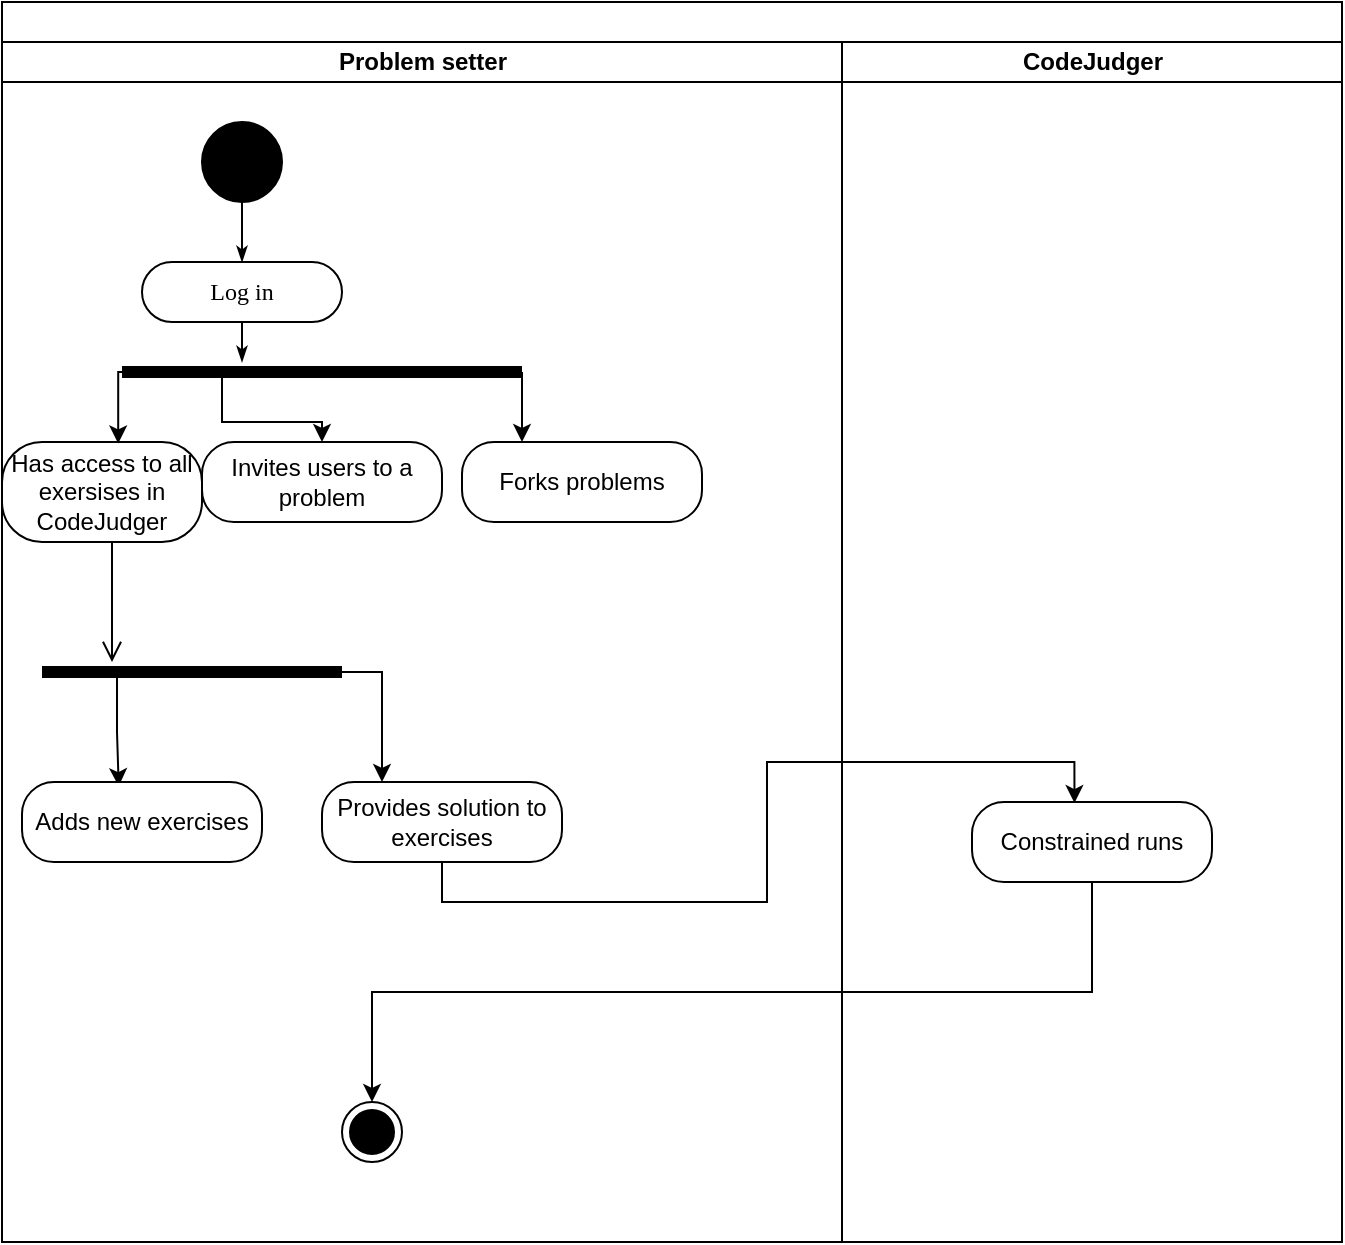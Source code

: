 <mxfile version="17.5.0" type="device"><diagram name="Page-1" id="0783ab3e-0a74-02c8-0abd-f7b4e66b4bec"><mxGraphModel dx="782" dy="421" grid="1" gridSize="10" guides="1" tooltips="1" connect="1" arrows="1" fold="1" page="1" pageScale="1" pageWidth="850" pageHeight="1100" background="none" math="0" shadow="0"><root><mxCell id="0"/><mxCell id="1" parent="0"/><mxCell id="1c1d494c118603dd-1" value="" style="swimlane;html=1;childLayout=stackLayout;startSize=20;rounded=0;shadow=0;comic=0;labelBackgroundColor=none;strokeWidth=1;fontFamily=Verdana;fontSize=12;align=center;" parent="1" vertex="1"><mxGeometry x="40" y="20" width="670" height="620" as="geometry"/></mxCell><mxCell id="1c1d494c118603dd-2" value="Problem setter" style="swimlane;html=1;startSize=20;" parent="1c1d494c118603dd-1" vertex="1"><mxGeometry y="20" width="420" height="600" as="geometry"/></mxCell><mxCell id="60571a20871a0731-4" value="" style="ellipse;whiteSpace=wrap;html=1;rounded=0;shadow=0;comic=0;labelBackgroundColor=none;strokeWidth=1;fillColor=#000000;fontFamily=Verdana;fontSize=12;align=center;" parent="1c1d494c118603dd-2" vertex="1"><mxGeometry x="100" y="40" width="40" height="40" as="geometry"/></mxCell><mxCell id="60571a20871a0731-8" value="Log in" style="rounded=1;whiteSpace=wrap;html=1;shadow=0;comic=0;labelBackgroundColor=none;strokeWidth=1;fontFamily=Verdana;fontSize=12;align=center;arcSize=50;" parent="1c1d494c118603dd-2" vertex="1"><mxGeometry x="70" y="110" width="100" height="30" as="geometry"/></mxCell><mxCell id="1c1d494c118603dd-27" style="edgeStyle=orthogonalEdgeStyle;rounded=0;html=1;labelBackgroundColor=none;startArrow=none;startFill=0;startSize=5;endArrow=classicThin;endFill=1;endSize=5;jettySize=auto;orthogonalLoop=1;strokeWidth=1;fontFamily=Verdana;fontSize=12" parent="1c1d494c118603dd-2" source="60571a20871a0731-4" target="60571a20871a0731-8" edge="1"><mxGeometry relative="1" as="geometry"/></mxCell><mxCell id="1Fmk5BBtBqNsdbVWVFkY-2" value="Has access to all exersises in CodeJudger" style="rounded=1;whiteSpace=wrap;html=1;arcSize=40;fontColor=#000000;fillColor=#FFFFFF;strokeColor=#000000;" parent="1c1d494c118603dd-2" vertex="1"><mxGeometry y="200" width="100" height="50" as="geometry"/></mxCell><mxCell id="1Fmk5BBtBqNsdbVWVFkY-3" value="" style="edgeStyle=orthogonalEdgeStyle;html=1;verticalAlign=bottom;endArrow=open;endSize=8;strokeColor=#000000;rounded=0;" parent="1c1d494c118603dd-2" source="1Fmk5BBtBqNsdbVWVFkY-2" edge="1"><mxGeometry relative="1" as="geometry"><mxPoint x="55" y="310" as="targetPoint"/><Array as="points"><mxPoint x="55" y="250"/><mxPoint x="55" y="250"/></Array></mxGeometry></mxCell><mxCell id="1Fmk5BBtBqNsdbVWVFkY-4" value="Invites users to a problem" style="rounded=1;whiteSpace=wrap;html=1;arcSize=40;fontColor=#000000;fillColor=#FFFFFF;strokeColor=#000000;" parent="1c1d494c118603dd-2" vertex="1"><mxGeometry x="100" y="200" width="120" height="40" as="geometry"/></mxCell><mxCell id="1Fmk5BBtBqNsdbVWVFkY-6" value="Forks problems" style="rounded=1;whiteSpace=wrap;html=1;arcSize=40;fontColor=#000000;fillColor=#FFFFFF;strokeColor=#000000;" parent="1c1d494c118603dd-2" vertex="1"><mxGeometry x="230" y="200" width="120" height="40" as="geometry"/></mxCell><mxCell id="1Fmk5BBtBqNsdbVWVFkY-12" style="edgeStyle=orthogonalEdgeStyle;rounded=0;orthogonalLoop=1;jettySize=auto;html=1;exitX=0;exitY=0.5;exitDx=0;exitDy=0;exitPerimeter=0;entryX=0.581;entryY=0.015;entryDx=0;entryDy=0;entryPerimeter=0;strokeColor=#000000;" parent="1c1d494c118603dd-2" source="1Fmk5BBtBqNsdbVWVFkY-10" target="1Fmk5BBtBqNsdbVWVFkY-2" edge="1"><mxGeometry relative="1" as="geometry"/></mxCell><mxCell id="1Fmk5BBtBqNsdbVWVFkY-13" style="edgeStyle=orthogonalEdgeStyle;rounded=0;orthogonalLoop=1;jettySize=auto;html=1;exitX=0.25;exitY=0.5;exitDx=0;exitDy=0;exitPerimeter=0;entryX=0.5;entryY=0;entryDx=0;entryDy=0;strokeColor=#000000;" parent="1c1d494c118603dd-2" source="1Fmk5BBtBqNsdbVWVFkY-10" target="1Fmk5BBtBqNsdbVWVFkY-4" edge="1"><mxGeometry relative="1" as="geometry"/></mxCell><mxCell id="1Fmk5BBtBqNsdbVWVFkY-14" style="edgeStyle=orthogonalEdgeStyle;rounded=0;orthogonalLoop=1;jettySize=auto;html=1;exitX=1;exitY=0.5;exitDx=0;exitDy=0;exitPerimeter=0;entryX=0.25;entryY=0;entryDx=0;entryDy=0;strokeColor=#000000;" parent="1c1d494c118603dd-2" source="1Fmk5BBtBqNsdbVWVFkY-10" target="1Fmk5BBtBqNsdbVWVFkY-6" edge="1"><mxGeometry relative="1" as="geometry"/></mxCell><mxCell id="1Fmk5BBtBqNsdbVWVFkY-10" value="" style="shape=line;html=1;strokeWidth=6;strokeColor=#000000;fillColor=#FFFFFF;" parent="1c1d494c118603dd-2" vertex="1"><mxGeometry x="60" y="160" width="200" height="10" as="geometry"/></mxCell><mxCell id="1Fmk5BBtBqNsdbVWVFkY-46" style="edgeStyle=orthogonalEdgeStyle;rounded=0;orthogonalLoop=1;jettySize=auto;html=1;exitX=0.25;exitY=0.5;exitDx=0;exitDy=0;exitPerimeter=0;entryX=0.403;entryY=0.052;entryDx=0;entryDy=0;entryPerimeter=0;strokeColor=#000000;" parent="1c1d494c118603dd-2" source="1Fmk5BBtBqNsdbVWVFkY-41" target="1Fmk5BBtBqNsdbVWVFkY-44" edge="1"><mxGeometry relative="1" as="geometry"/></mxCell><mxCell id="1Fmk5BBtBqNsdbVWVFkY-48" style="edgeStyle=orthogonalEdgeStyle;rounded=0;orthogonalLoop=1;jettySize=auto;html=1;exitX=1;exitY=0.5;exitDx=0;exitDy=0;exitPerimeter=0;entryX=0.25;entryY=0;entryDx=0;entryDy=0;strokeColor=#000000;" parent="1c1d494c118603dd-2" source="1Fmk5BBtBqNsdbVWVFkY-41" target="1Fmk5BBtBqNsdbVWVFkY-47" edge="1"><mxGeometry relative="1" as="geometry"/></mxCell><mxCell id="1Fmk5BBtBqNsdbVWVFkY-41" value="" style="shape=line;html=1;strokeWidth=6;strokeColor=#000000;fillColor=#FFFFFF;" parent="1c1d494c118603dd-2" vertex="1"><mxGeometry x="20" y="310" width="150" height="10" as="geometry"/></mxCell><mxCell id="1Fmk5BBtBqNsdbVWVFkY-44" value="Adds new exercises" style="rounded=1;whiteSpace=wrap;html=1;arcSize=40;fontColor=#000000;fillColor=#FFFFFF;strokeColor=#000000;" parent="1c1d494c118603dd-2" vertex="1"><mxGeometry x="10" y="370" width="120" height="40" as="geometry"/></mxCell><mxCell id="1Fmk5BBtBqNsdbVWVFkY-47" value="Provides solution to exercises" style="rounded=1;whiteSpace=wrap;html=1;arcSize=40;fontColor=#000000;fillColor=#FFFFFF;strokeColor=#000000;" parent="1c1d494c118603dd-2" vertex="1"><mxGeometry x="160" y="370" width="120" height="40" as="geometry"/></mxCell><mxCell id="1Fmk5BBtBqNsdbVWVFkY-50" value="" style="ellipse;html=1;shape=endState;fillColor=#000000;strokeColor=#000000;" parent="1c1d494c118603dd-2" vertex="1"><mxGeometry x="170" y="530" width="30" height="30" as="geometry"/></mxCell><mxCell id="1c1d494c118603dd-3" value="CodeJudger" style="swimlane;html=1;startSize=20;" parent="1c1d494c118603dd-1" vertex="1"><mxGeometry x="420" y="20" width="250" height="600" as="geometry"/></mxCell><mxCell id="1Fmk5BBtBqNsdbVWVFkY-8" value="Constrained runs" style="rounded=1;whiteSpace=wrap;html=1;arcSize=40;fontColor=#000000;fillColor=#FFFFFF;strokeColor=#000000;" parent="1c1d494c118603dd-3" vertex="1"><mxGeometry x="65" y="380" width="120" height="40" as="geometry"/></mxCell><mxCell id="1c1d494c118603dd-28" style="edgeStyle=orthogonalEdgeStyle;rounded=0;html=1;labelBackgroundColor=none;startArrow=none;startFill=0;startSize=5;endArrow=classicThin;endFill=1;endSize=5;jettySize=auto;orthogonalLoop=1;strokeWidth=1;fontFamily=Verdana;fontSize=12" parent="1c1d494c118603dd-1" source="60571a20871a0731-8" edge="1"><mxGeometry relative="1" as="geometry"><Array as="points"><mxPoint x="120" y="180"/></Array><mxPoint x="120" y="180" as="targetPoint"/></mxGeometry></mxCell><mxCell id="1Fmk5BBtBqNsdbVWVFkY-49" style="edgeStyle=orthogonalEdgeStyle;rounded=0;orthogonalLoop=1;jettySize=auto;html=1;exitX=0.5;exitY=1;exitDx=0;exitDy=0;strokeColor=#000000;entryX=0.427;entryY=0.013;entryDx=0;entryDy=0;entryPerimeter=0;" parent="1c1d494c118603dd-1" source="1Fmk5BBtBqNsdbVWVFkY-47" target="1Fmk5BBtBqNsdbVWVFkY-8" edge="1"><mxGeometry relative="1" as="geometry"><mxPoint x="540" y="390" as="targetPoint"/></mxGeometry></mxCell><mxCell id="1Fmk5BBtBqNsdbVWVFkY-51" style="edgeStyle=orthogonalEdgeStyle;rounded=0;orthogonalLoop=1;jettySize=auto;html=1;exitX=0.5;exitY=1;exitDx=0;exitDy=0;strokeColor=#000000;entryX=0.5;entryY=0;entryDx=0;entryDy=0;" parent="1c1d494c118603dd-1" source="1Fmk5BBtBqNsdbVWVFkY-8" target="1Fmk5BBtBqNsdbVWVFkY-50" edge="1"><mxGeometry relative="1" as="geometry"><mxPoint x="190" y="530" as="targetPoint"/></mxGeometry></mxCell></root></mxGraphModel></diagram></mxfile>